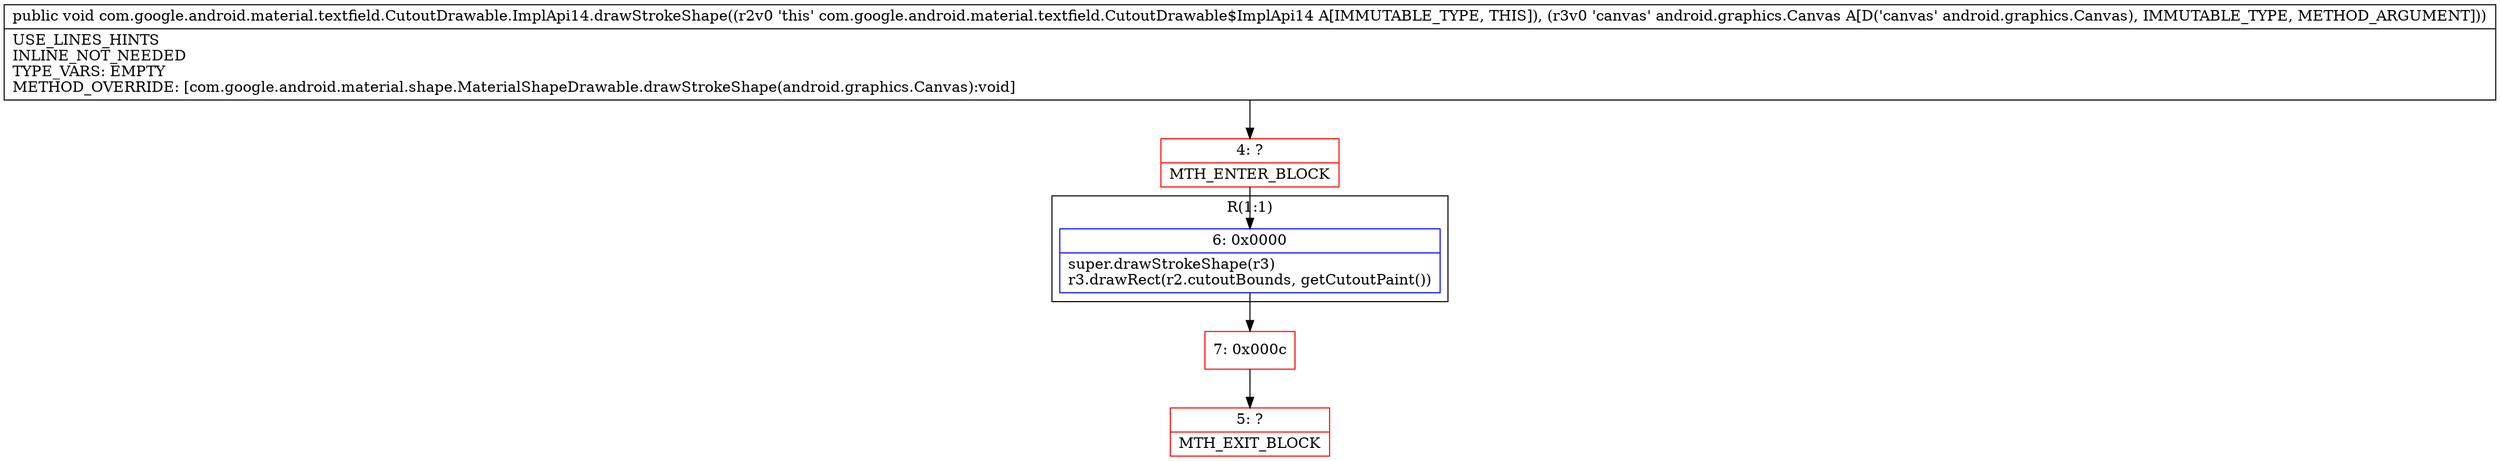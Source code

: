 digraph "CFG forcom.google.android.material.textfield.CutoutDrawable.ImplApi14.drawStrokeShape(Landroid\/graphics\/Canvas;)V" {
subgraph cluster_Region_1579082882 {
label = "R(1:1)";
node [shape=record,color=blue];
Node_6 [shape=record,label="{6\:\ 0x0000|super.drawStrokeShape(r3)\lr3.drawRect(r2.cutoutBounds, getCutoutPaint())\l}"];
}
Node_4 [shape=record,color=red,label="{4\:\ ?|MTH_ENTER_BLOCK\l}"];
Node_7 [shape=record,color=red,label="{7\:\ 0x000c}"];
Node_5 [shape=record,color=red,label="{5\:\ ?|MTH_EXIT_BLOCK\l}"];
MethodNode[shape=record,label="{public void com.google.android.material.textfield.CutoutDrawable.ImplApi14.drawStrokeShape((r2v0 'this' com.google.android.material.textfield.CutoutDrawable$ImplApi14 A[IMMUTABLE_TYPE, THIS]), (r3v0 'canvas' android.graphics.Canvas A[D('canvas' android.graphics.Canvas), IMMUTABLE_TYPE, METHOD_ARGUMENT]))  | USE_LINES_HINTS\lINLINE_NOT_NEEDED\lTYPE_VARS: EMPTY\lMETHOD_OVERRIDE: [com.google.android.material.shape.MaterialShapeDrawable.drawStrokeShape(android.graphics.Canvas):void]\l}"];
MethodNode -> Node_4;Node_6 -> Node_7;
Node_4 -> Node_6;
Node_7 -> Node_5;
}


